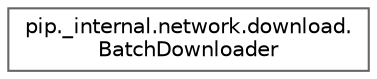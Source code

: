 digraph "Graphical Class Hierarchy"
{
 // LATEX_PDF_SIZE
  bgcolor="transparent";
  edge [fontname=Helvetica,fontsize=10,labelfontname=Helvetica,labelfontsize=10];
  node [fontname=Helvetica,fontsize=10,shape=box,height=0.2,width=0.4];
  rankdir="LR";
  Node0 [id="Node000000",label="pip._internal.network.download.\lBatchDownloader",height=0.2,width=0.4,color="grey40", fillcolor="white", style="filled",URL="$de/de0/classpip_1_1__internal_1_1network_1_1download_1_1BatchDownloader.html",tooltip=" "];
}
